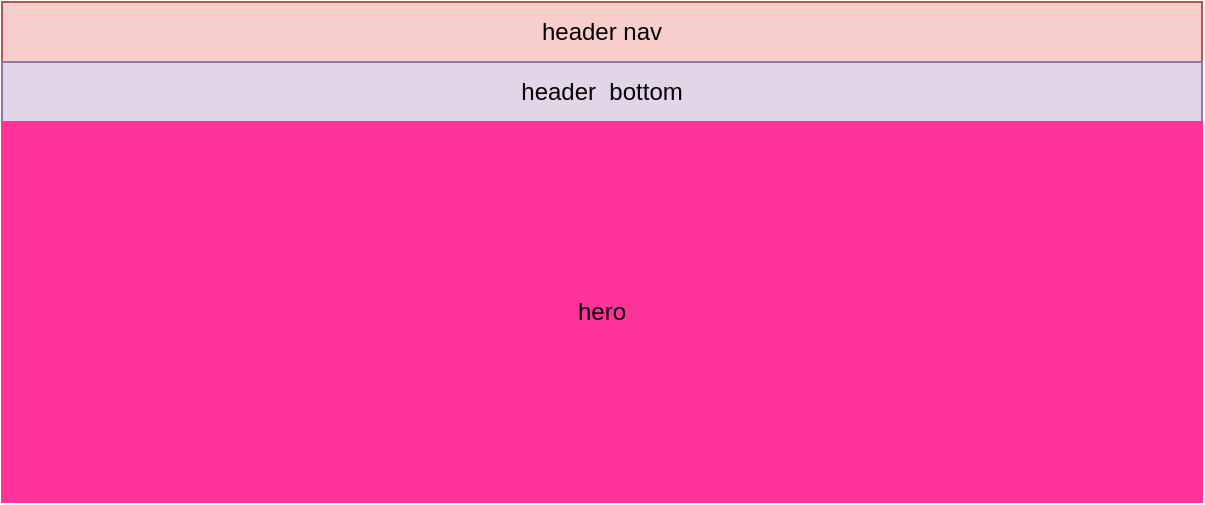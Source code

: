 <mxfile version="18.1.1" type="github">
  <diagram id="uq2SqN55Rye5webqZwm4" name="Page-1">
    <mxGraphModel dx="946" dy="645" grid="1" gridSize="10" guides="1" tooltips="1" connect="1" arrows="1" fold="1" page="1" pageScale="1" pageWidth="827" pageHeight="1169" math="0" shadow="0">
      <root>
        <mxCell id="0" />
        <mxCell id="1" parent="0" />
        <mxCell id="jgTODyjwuIUs-US6e2MA-1" value="header nav" style="rounded=0;whiteSpace=wrap;html=1;fillColor=#f8cecc;strokeColor=#b85450;" vertex="1" parent="1">
          <mxGeometry x="120" y="50" width="600" height="30" as="geometry" />
        </mxCell>
        <mxCell id="jgTODyjwuIUs-US6e2MA-2" value="header &amp;nbsp;bottom" style="rounded=0;whiteSpace=wrap;html=1;fillColor=#e1d5e7;strokeColor=#9673a6;" vertex="1" parent="1">
          <mxGeometry x="120" y="80" width="600" height="30" as="geometry" />
        </mxCell>
        <mxCell id="jgTODyjwuIUs-US6e2MA-3" value="hero" style="rounded=0;whiteSpace=wrap;html=1;fillColor=#FF3399;strokeColor=#FF3399;" vertex="1" parent="1">
          <mxGeometry x="120" y="110" width="600" height="190" as="geometry" />
        </mxCell>
      </root>
    </mxGraphModel>
  </diagram>
</mxfile>
